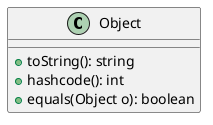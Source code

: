 @startuml

class Object {
    + toString(): string
    + hashcode(): int
    + equals(Object o): boolean
}

@enduml
